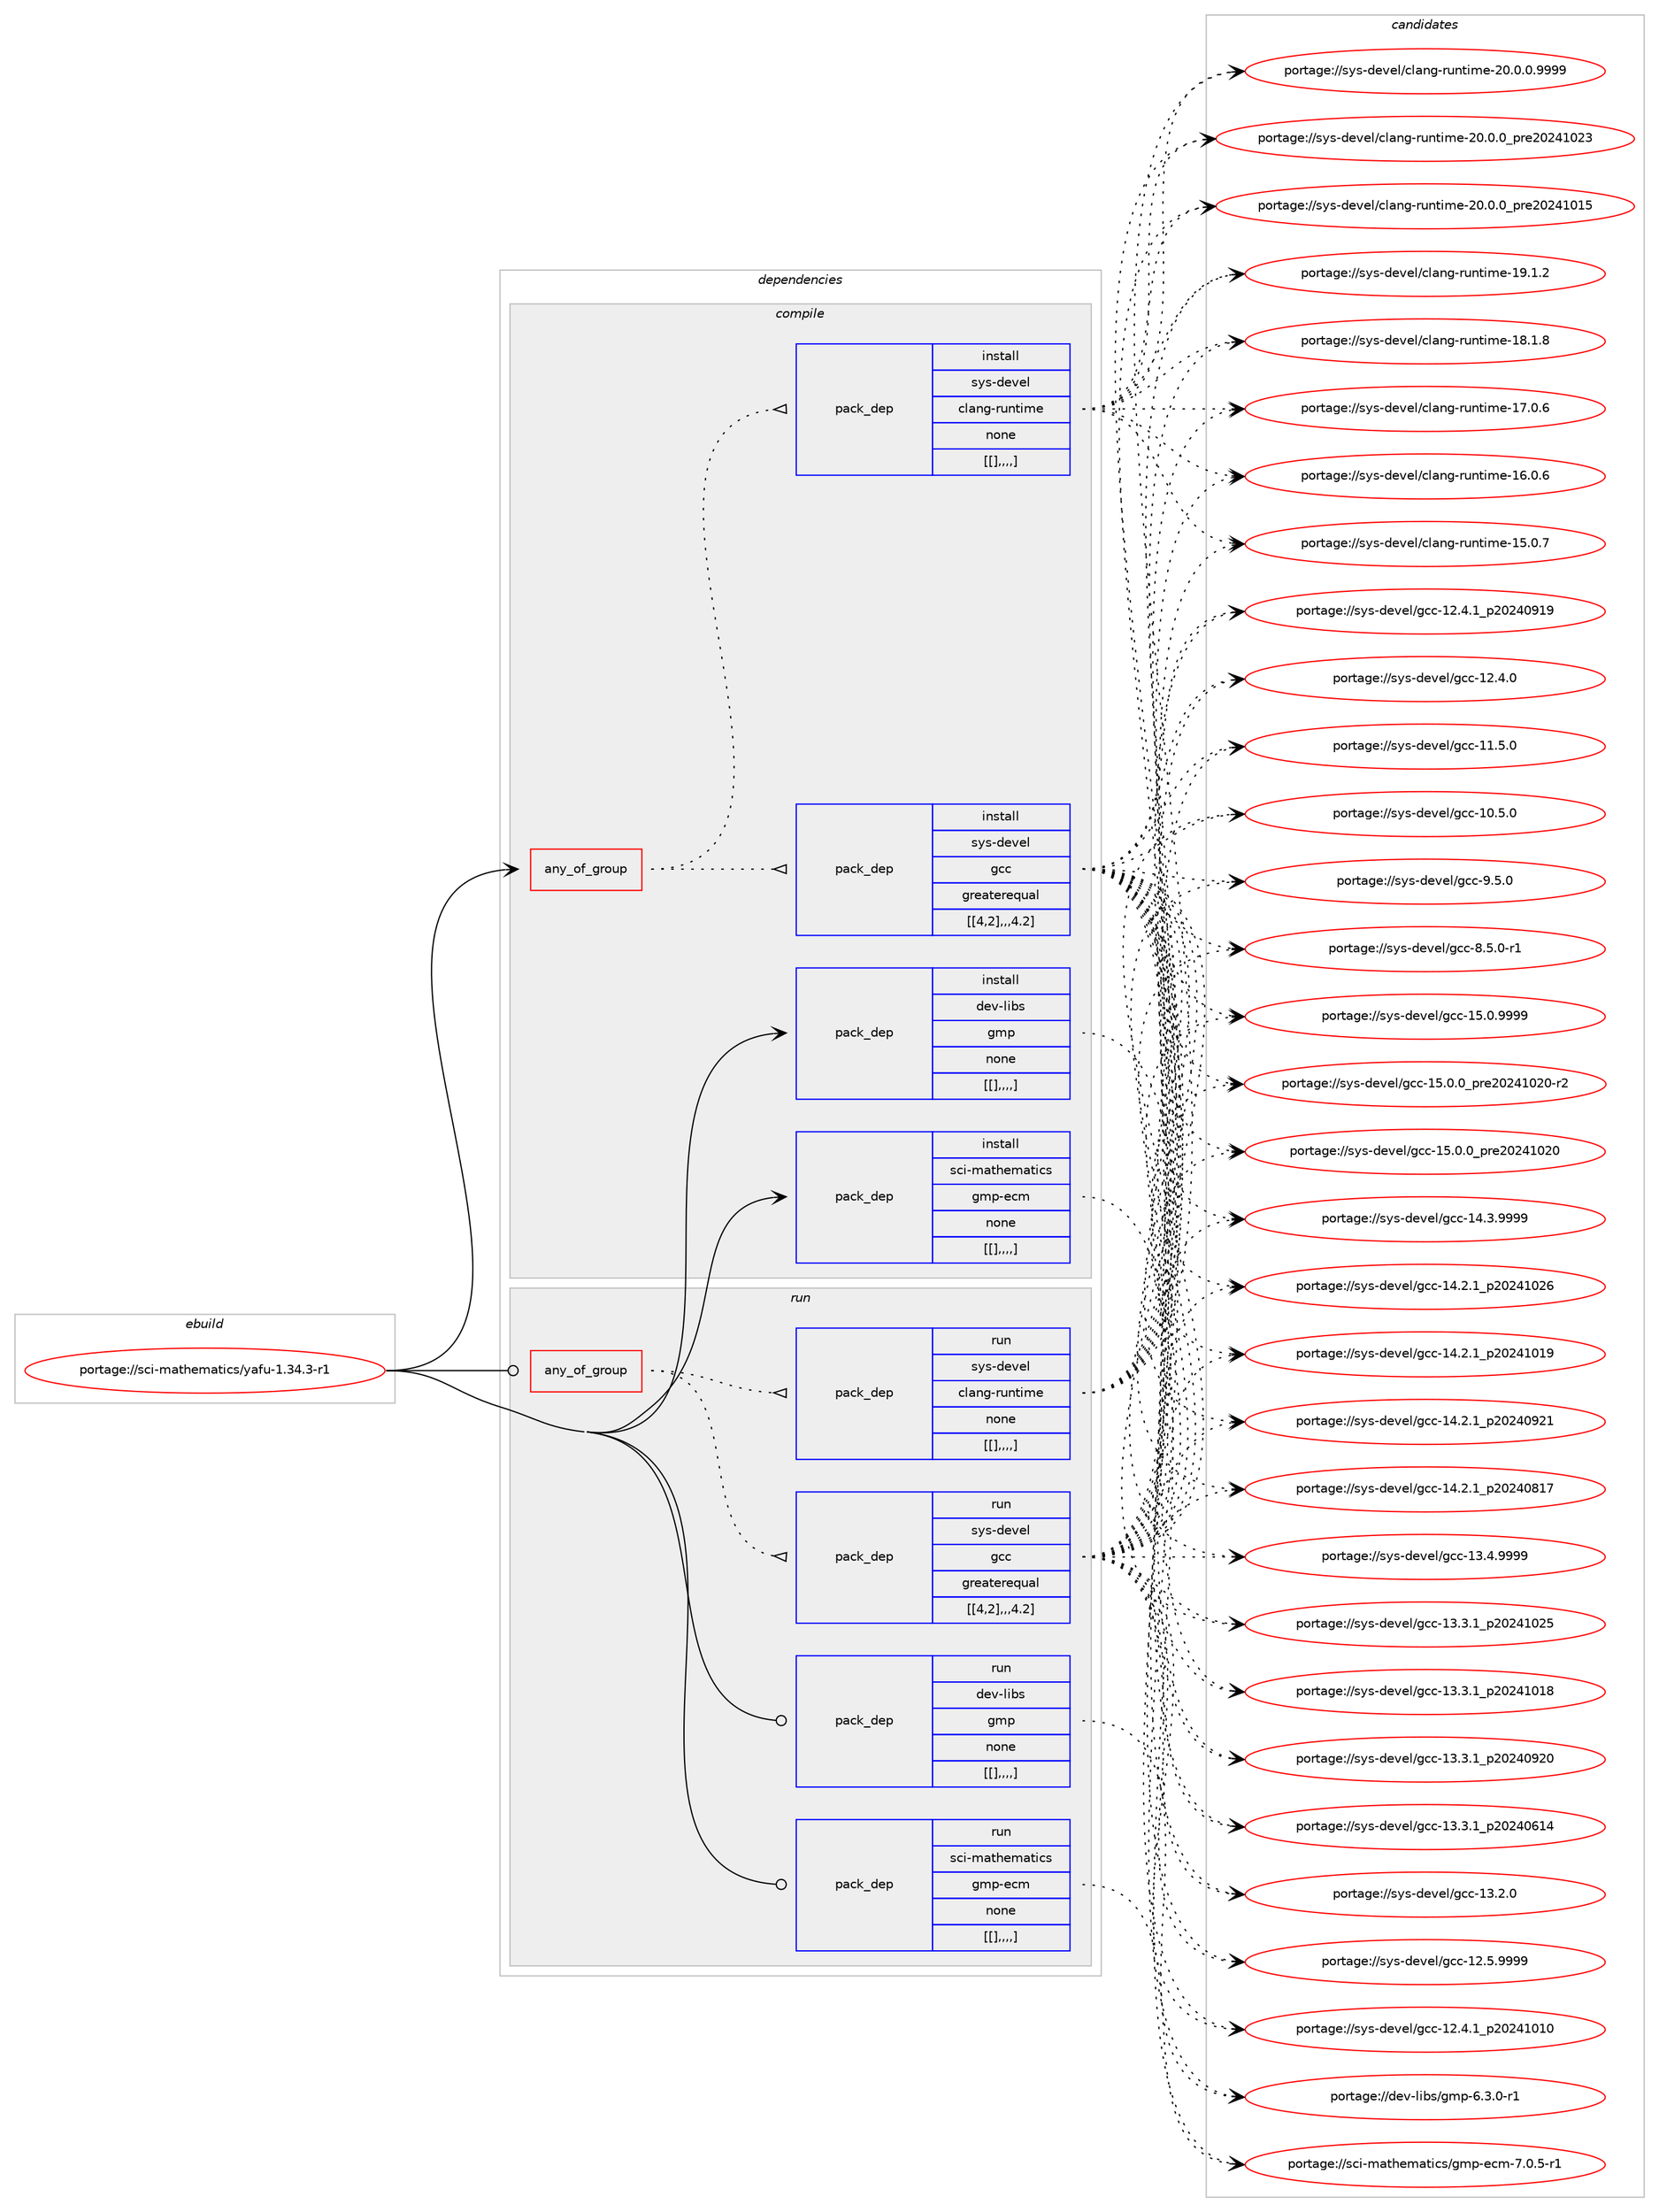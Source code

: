 digraph prolog {

# *************
# Graph options
# *************

newrank=true;
concentrate=true;
compound=true;
graph [rankdir=LR,fontname=Helvetica,fontsize=10,ranksep=1.5];#, ranksep=2.5, nodesep=0.2];
edge  [arrowhead=vee];
node  [fontname=Helvetica,fontsize=10];

# **********
# The ebuild
# **********

subgraph cluster_leftcol {
color=gray;
label=<<i>ebuild</i>>;
id [label="portage://sci-mathematics/yafu-1.34.3-r1", color=red, width=4, href="../sci-mathematics/yafu-1.34.3-r1.svg"];
}

# ****************
# The dependencies
# ****************

subgraph cluster_midcol {
color=gray;
label=<<i>dependencies</i>>;
subgraph cluster_compile {
fillcolor="#eeeeee";
style=filled;
label=<<i>compile</i>>;
subgraph any2972 {
dependency432210 [label=<<TABLE BORDER="0" CELLBORDER="1" CELLSPACING="0" CELLPADDING="4"><TR><TD CELLPADDING="10">any_of_group</TD></TR></TABLE>>, shape=none, color=red];subgraph pack314060 {
dependency432214 [label=<<TABLE BORDER="0" CELLBORDER="1" CELLSPACING="0" CELLPADDING="4" WIDTH="220"><TR><TD ROWSPAN="6" CELLPADDING="30">pack_dep</TD></TR><TR><TD WIDTH="110">install</TD></TR><TR><TD>sys-devel</TD></TR><TR><TD>gcc</TD></TR><TR><TD>greaterequal</TD></TR><TR><TD>[[4,2],,,4.2]</TD></TR></TABLE>>, shape=none, color=blue];
}
dependency432210:e -> dependency432214:w [weight=20,style="dotted",arrowhead="oinv"];
subgraph pack314095 {
dependency432255 [label=<<TABLE BORDER="0" CELLBORDER="1" CELLSPACING="0" CELLPADDING="4" WIDTH="220"><TR><TD ROWSPAN="6" CELLPADDING="30">pack_dep</TD></TR><TR><TD WIDTH="110">install</TD></TR><TR><TD>sys-devel</TD></TR><TR><TD>clang-runtime</TD></TR><TR><TD>none</TD></TR><TR><TD>[[],,,,]</TD></TR></TABLE>>, shape=none, color=blue];
}
dependency432210:e -> dependency432255:w [weight=20,style="dotted",arrowhead="oinv"];
}
id:e -> dependency432210:w [weight=20,style="solid",arrowhead="vee"];
subgraph pack314126 {
dependency432303 [label=<<TABLE BORDER="0" CELLBORDER="1" CELLSPACING="0" CELLPADDING="4" WIDTH="220"><TR><TD ROWSPAN="6" CELLPADDING="30">pack_dep</TD></TR><TR><TD WIDTH="110">install</TD></TR><TR><TD>dev-libs</TD></TR><TR><TD>gmp</TD></TR><TR><TD>none</TD></TR><TR><TD>[[],,,,]</TD></TR></TABLE>>, shape=none, color=blue];
}
id:e -> dependency432303:w [weight=20,style="solid",arrowhead="vee"];
subgraph pack314130 {
dependency432343 [label=<<TABLE BORDER="0" CELLBORDER="1" CELLSPACING="0" CELLPADDING="4" WIDTH="220"><TR><TD ROWSPAN="6" CELLPADDING="30">pack_dep</TD></TR><TR><TD WIDTH="110">install</TD></TR><TR><TD>sci-mathematics</TD></TR><TR><TD>gmp-ecm</TD></TR><TR><TD>none</TD></TR><TR><TD>[[],,,,]</TD></TR></TABLE>>, shape=none, color=blue];
}
id:e -> dependency432343:w [weight=20,style="solid",arrowhead="vee"];
}
subgraph cluster_compileandrun {
fillcolor="#eeeeee";
style=filled;
label=<<i>compile and run</i>>;
}
subgraph cluster_run {
fillcolor="#eeeeee";
style=filled;
label=<<i>run</i>>;
subgraph any2973 {
dependency432451 [label=<<TABLE BORDER="0" CELLBORDER="1" CELLSPACING="0" CELLPADDING="4"><TR><TD CELLPADDING="10">any_of_group</TD></TR></TABLE>>, shape=none, color=red];subgraph pack314245 {
dependency432472 [label=<<TABLE BORDER="0" CELLBORDER="1" CELLSPACING="0" CELLPADDING="4" WIDTH="220"><TR><TD ROWSPAN="6" CELLPADDING="30">pack_dep</TD></TR><TR><TD WIDTH="110">run</TD></TR><TR><TD>sys-devel</TD></TR><TR><TD>gcc</TD></TR><TR><TD>greaterequal</TD></TR><TR><TD>[[4,2],,,4.2]</TD></TR></TABLE>>, shape=none, color=blue];
}
dependency432451:e -> dependency432472:w [weight=20,style="dotted",arrowhead="oinv"];
subgraph pack314249 {
dependency432512 [label=<<TABLE BORDER="0" CELLBORDER="1" CELLSPACING="0" CELLPADDING="4" WIDTH="220"><TR><TD ROWSPAN="6" CELLPADDING="30">pack_dep</TD></TR><TR><TD WIDTH="110">run</TD></TR><TR><TD>sys-devel</TD></TR><TR><TD>clang-runtime</TD></TR><TR><TD>none</TD></TR><TR><TD>[[],,,,]</TD></TR></TABLE>>, shape=none, color=blue];
}
dependency432451:e -> dependency432512:w [weight=20,style="dotted",arrowhead="oinv"];
}
id:e -> dependency432451:w [weight=20,style="solid",arrowhead="odot"];
subgraph pack314273 {
dependency432516 [label=<<TABLE BORDER="0" CELLBORDER="1" CELLSPACING="0" CELLPADDING="4" WIDTH="220"><TR><TD ROWSPAN="6" CELLPADDING="30">pack_dep</TD></TR><TR><TD WIDTH="110">run</TD></TR><TR><TD>dev-libs</TD></TR><TR><TD>gmp</TD></TR><TR><TD>none</TD></TR><TR><TD>[[],,,,]</TD></TR></TABLE>>, shape=none, color=blue];
}
id:e -> dependency432516:w [weight=20,style="solid",arrowhead="odot"];
subgraph pack314295 {
dependency432558 [label=<<TABLE BORDER="0" CELLBORDER="1" CELLSPACING="0" CELLPADDING="4" WIDTH="220"><TR><TD ROWSPAN="6" CELLPADDING="30">pack_dep</TD></TR><TR><TD WIDTH="110">run</TD></TR><TR><TD>sci-mathematics</TD></TR><TR><TD>gmp-ecm</TD></TR><TR><TD>none</TD></TR><TR><TD>[[],,,,]</TD></TR></TABLE>>, shape=none, color=blue];
}
id:e -> dependency432558:w [weight=20,style="solid",arrowhead="odot"];
}
}

# **************
# The candidates
# **************

subgraph cluster_choices {
rank=same;
color=gray;
label=<<i>candidates</i>>;

subgraph choice313061 {
color=black;
nodesep=1;
choice1151211154510010111810110847103999945495346484657575757 [label="portage://sys-devel/gcc-15.0.9999", color=red, width=4,href="../sys-devel/gcc-15.0.9999.svg"];
choice11512111545100101118101108471039999454953464846489511211410150485052494850484511450 [label="portage://sys-devel/gcc-15.0.0_pre20241020-r2", color=red, width=4,href="../sys-devel/gcc-15.0.0_pre20241020-r2.svg"];
choice1151211154510010111810110847103999945495346484648951121141015048505249485048 [label="portage://sys-devel/gcc-15.0.0_pre20241020", color=red, width=4,href="../sys-devel/gcc-15.0.0_pre20241020.svg"];
choice1151211154510010111810110847103999945495246514657575757 [label="portage://sys-devel/gcc-14.3.9999", color=red, width=4,href="../sys-devel/gcc-14.3.9999.svg"];
choice1151211154510010111810110847103999945495246504649951125048505249485054 [label="portage://sys-devel/gcc-14.2.1_p20241026", color=red, width=4,href="../sys-devel/gcc-14.2.1_p20241026.svg"];
choice1151211154510010111810110847103999945495246504649951125048505249484957 [label="portage://sys-devel/gcc-14.2.1_p20241019", color=red, width=4,href="../sys-devel/gcc-14.2.1_p20241019.svg"];
choice1151211154510010111810110847103999945495246504649951125048505248575049 [label="portage://sys-devel/gcc-14.2.1_p20240921", color=red, width=4,href="../sys-devel/gcc-14.2.1_p20240921.svg"];
choice1151211154510010111810110847103999945495246504649951125048505248564955 [label="portage://sys-devel/gcc-14.2.1_p20240817", color=red, width=4,href="../sys-devel/gcc-14.2.1_p20240817.svg"];
choice1151211154510010111810110847103999945495146524657575757 [label="portage://sys-devel/gcc-13.4.9999", color=red, width=4,href="../sys-devel/gcc-13.4.9999.svg"];
choice1151211154510010111810110847103999945495146514649951125048505249485053 [label="portage://sys-devel/gcc-13.3.1_p20241025", color=red, width=4,href="../sys-devel/gcc-13.3.1_p20241025.svg"];
choice1151211154510010111810110847103999945495146514649951125048505249484956 [label="portage://sys-devel/gcc-13.3.1_p20241018", color=red, width=4,href="../sys-devel/gcc-13.3.1_p20241018.svg"];
choice1151211154510010111810110847103999945495146514649951125048505248575048 [label="portage://sys-devel/gcc-13.3.1_p20240920", color=red, width=4,href="../sys-devel/gcc-13.3.1_p20240920.svg"];
choice1151211154510010111810110847103999945495146514649951125048505248544952 [label="portage://sys-devel/gcc-13.3.1_p20240614", color=red, width=4,href="../sys-devel/gcc-13.3.1_p20240614.svg"];
choice1151211154510010111810110847103999945495146504648 [label="portage://sys-devel/gcc-13.2.0", color=red, width=4,href="../sys-devel/gcc-13.2.0.svg"];
choice1151211154510010111810110847103999945495046534657575757 [label="portage://sys-devel/gcc-12.5.9999", color=red, width=4,href="../sys-devel/gcc-12.5.9999.svg"];
choice1151211154510010111810110847103999945495046524649951125048505249484948 [label="portage://sys-devel/gcc-12.4.1_p20241010", color=red, width=4,href="../sys-devel/gcc-12.4.1_p20241010.svg"];
choice1151211154510010111810110847103999945495046524649951125048505248574957 [label="portage://sys-devel/gcc-12.4.1_p20240919", color=red, width=4,href="../sys-devel/gcc-12.4.1_p20240919.svg"];
choice1151211154510010111810110847103999945495046524648 [label="portage://sys-devel/gcc-12.4.0", color=red, width=4,href="../sys-devel/gcc-12.4.0.svg"];
choice1151211154510010111810110847103999945494946534648 [label="portage://sys-devel/gcc-11.5.0", color=red, width=4,href="../sys-devel/gcc-11.5.0.svg"];
choice1151211154510010111810110847103999945494846534648 [label="portage://sys-devel/gcc-10.5.0", color=red, width=4,href="../sys-devel/gcc-10.5.0.svg"];
choice11512111545100101118101108471039999455746534648 [label="portage://sys-devel/gcc-9.5.0", color=red, width=4,href="../sys-devel/gcc-9.5.0.svg"];
choice115121115451001011181011084710399994556465346484511449 [label="portage://sys-devel/gcc-8.5.0-r1", color=red, width=4,href="../sys-devel/gcc-8.5.0-r1.svg"];
dependency432214:e -> choice1151211154510010111810110847103999945495346484657575757:w [style=dotted,weight="100"];
dependency432214:e -> choice11512111545100101118101108471039999454953464846489511211410150485052494850484511450:w [style=dotted,weight="100"];
dependency432214:e -> choice1151211154510010111810110847103999945495346484648951121141015048505249485048:w [style=dotted,weight="100"];
dependency432214:e -> choice1151211154510010111810110847103999945495246514657575757:w [style=dotted,weight="100"];
dependency432214:e -> choice1151211154510010111810110847103999945495246504649951125048505249485054:w [style=dotted,weight="100"];
dependency432214:e -> choice1151211154510010111810110847103999945495246504649951125048505249484957:w [style=dotted,weight="100"];
dependency432214:e -> choice1151211154510010111810110847103999945495246504649951125048505248575049:w [style=dotted,weight="100"];
dependency432214:e -> choice1151211154510010111810110847103999945495246504649951125048505248564955:w [style=dotted,weight="100"];
dependency432214:e -> choice1151211154510010111810110847103999945495146524657575757:w [style=dotted,weight="100"];
dependency432214:e -> choice1151211154510010111810110847103999945495146514649951125048505249485053:w [style=dotted,weight="100"];
dependency432214:e -> choice1151211154510010111810110847103999945495146514649951125048505249484956:w [style=dotted,weight="100"];
dependency432214:e -> choice1151211154510010111810110847103999945495146514649951125048505248575048:w [style=dotted,weight="100"];
dependency432214:e -> choice1151211154510010111810110847103999945495146514649951125048505248544952:w [style=dotted,weight="100"];
dependency432214:e -> choice1151211154510010111810110847103999945495146504648:w [style=dotted,weight="100"];
dependency432214:e -> choice1151211154510010111810110847103999945495046534657575757:w [style=dotted,weight="100"];
dependency432214:e -> choice1151211154510010111810110847103999945495046524649951125048505249484948:w [style=dotted,weight="100"];
dependency432214:e -> choice1151211154510010111810110847103999945495046524649951125048505248574957:w [style=dotted,weight="100"];
dependency432214:e -> choice1151211154510010111810110847103999945495046524648:w [style=dotted,weight="100"];
dependency432214:e -> choice1151211154510010111810110847103999945494946534648:w [style=dotted,weight="100"];
dependency432214:e -> choice1151211154510010111810110847103999945494846534648:w [style=dotted,weight="100"];
dependency432214:e -> choice11512111545100101118101108471039999455746534648:w [style=dotted,weight="100"];
dependency432214:e -> choice115121115451001011181011084710399994556465346484511449:w [style=dotted,weight="100"];
}
subgraph choice313081 {
color=black;
nodesep=1;
choice1151211154510010111810110847991089711010345114117110116105109101455048464846484657575757 [label="portage://sys-devel/clang-runtime-20.0.0.9999", color=red, width=4,href="../sys-devel/clang-runtime-20.0.0.9999.svg"];
choice115121115451001011181011084799108971101034511411711011610510910145504846484648951121141015048505249485051 [label="portage://sys-devel/clang-runtime-20.0.0_pre20241023", color=red, width=4,href="../sys-devel/clang-runtime-20.0.0_pre20241023.svg"];
choice115121115451001011181011084799108971101034511411711011610510910145504846484648951121141015048505249484953 [label="portage://sys-devel/clang-runtime-20.0.0_pre20241015", color=red, width=4,href="../sys-devel/clang-runtime-20.0.0_pre20241015.svg"];
choice115121115451001011181011084799108971101034511411711011610510910145495746494650 [label="portage://sys-devel/clang-runtime-19.1.2", color=red, width=4,href="../sys-devel/clang-runtime-19.1.2.svg"];
choice115121115451001011181011084799108971101034511411711011610510910145495646494656 [label="portage://sys-devel/clang-runtime-18.1.8", color=red, width=4,href="../sys-devel/clang-runtime-18.1.8.svg"];
choice115121115451001011181011084799108971101034511411711011610510910145495546484654 [label="portage://sys-devel/clang-runtime-17.0.6", color=red, width=4,href="../sys-devel/clang-runtime-17.0.6.svg"];
choice115121115451001011181011084799108971101034511411711011610510910145495446484654 [label="portage://sys-devel/clang-runtime-16.0.6", color=red, width=4,href="../sys-devel/clang-runtime-16.0.6.svg"];
choice115121115451001011181011084799108971101034511411711011610510910145495346484655 [label="portage://sys-devel/clang-runtime-15.0.7", color=red, width=4,href="../sys-devel/clang-runtime-15.0.7.svg"];
dependency432255:e -> choice1151211154510010111810110847991089711010345114117110116105109101455048464846484657575757:w [style=dotted,weight="100"];
dependency432255:e -> choice115121115451001011181011084799108971101034511411711011610510910145504846484648951121141015048505249485051:w [style=dotted,weight="100"];
dependency432255:e -> choice115121115451001011181011084799108971101034511411711011610510910145504846484648951121141015048505249484953:w [style=dotted,weight="100"];
dependency432255:e -> choice115121115451001011181011084799108971101034511411711011610510910145495746494650:w [style=dotted,weight="100"];
dependency432255:e -> choice115121115451001011181011084799108971101034511411711011610510910145495646494656:w [style=dotted,weight="100"];
dependency432255:e -> choice115121115451001011181011084799108971101034511411711011610510910145495546484654:w [style=dotted,weight="100"];
dependency432255:e -> choice115121115451001011181011084799108971101034511411711011610510910145495446484654:w [style=dotted,weight="100"];
dependency432255:e -> choice115121115451001011181011084799108971101034511411711011610510910145495346484655:w [style=dotted,weight="100"];
}
subgraph choice313132 {
color=black;
nodesep=1;
choice1001011184510810598115471031091124554465146484511449 [label="portage://dev-libs/gmp-6.3.0-r1", color=red, width=4,href="../dev-libs/gmp-6.3.0-r1.svg"];
dependency432303:e -> choice1001011184510810598115471031091124554465146484511449:w [style=dotted,weight="100"];
}
subgraph choice313162 {
color=black;
nodesep=1;
choice11599105451099711610410110997116105991154710310911245101991094555464846534511449 [label="portage://sci-mathematics/gmp-ecm-7.0.5-r1", color=red, width=4,href="../sci-mathematics/gmp-ecm-7.0.5-r1.svg"];
dependency432343:e -> choice11599105451099711610410110997116105991154710310911245101991094555464846534511449:w [style=dotted,weight="100"];
}
subgraph choice313180 {
color=black;
nodesep=1;
choice1151211154510010111810110847103999945495346484657575757 [label="portage://sys-devel/gcc-15.0.9999", color=red, width=4,href="../sys-devel/gcc-15.0.9999.svg"];
choice11512111545100101118101108471039999454953464846489511211410150485052494850484511450 [label="portage://sys-devel/gcc-15.0.0_pre20241020-r2", color=red, width=4,href="../sys-devel/gcc-15.0.0_pre20241020-r2.svg"];
choice1151211154510010111810110847103999945495346484648951121141015048505249485048 [label="portage://sys-devel/gcc-15.0.0_pre20241020", color=red, width=4,href="../sys-devel/gcc-15.0.0_pre20241020.svg"];
choice1151211154510010111810110847103999945495246514657575757 [label="portage://sys-devel/gcc-14.3.9999", color=red, width=4,href="../sys-devel/gcc-14.3.9999.svg"];
choice1151211154510010111810110847103999945495246504649951125048505249485054 [label="portage://sys-devel/gcc-14.2.1_p20241026", color=red, width=4,href="../sys-devel/gcc-14.2.1_p20241026.svg"];
choice1151211154510010111810110847103999945495246504649951125048505249484957 [label="portage://sys-devel/gcc-14.2.1_p20241019", color=red, width=4,href="../sys-devel/gcc-14.2.1_p20241019.svg"];
choice1151211154510010111810110847103999945495246504649951125048505248575049 [label="portage://sys-devel/gcc-14.2.1_p20240921", color=red, width=4,href="../sys-devel/gcc-14.2.1_p20240921.svg"];
choice1151211154510010111810110847103999945495246504649951125048505248564955 [label="portage://sys-devel/gcc-14.2.1_p20240817", color=red, width=4,href="../sys-devel/gcc-14.2.1_p20240817.svg"];
choice1151211154510010111810110847103999945495146524657575757 [label="portage://sys-devel/gcc-13.4.9999", color=red, width=4,href="../sys-devel/gcc-13.4.9999.svg"];
choice1151211154510010111810110847103999945495146514649951125048505249485053 [label="portage://sys-devel/gcc-13.3.1_p20241025", color=red, width=4,href="../sys-devel/gcc-13.3.1_p20241025.svg"];
choice1151211154510010111810110847103999945495146514649951125048505249484956 [label="portage://sys-devel/gcc-13.3.1_p20241018", color=red, width=4,href="../sys-devel/gcc-13.3.1_p20241018.svg"];
choice1151211154510010111810110847103999945495146514649951125048505248575048 [label="portage://sys-devel/gcc-13.3.1_p20240920", color=red, width=4,href="../sys-devel/gcc-13.3.1_p20240920.svg"];
choice1151211154510010111810110847103999945495146514649951125048505248544952 [label="portage://sys-devel/gcc-13.3.1_p20240614", color=red, width=4,href="../sys-devel/gcc-13.3.1_p20240614.svg"];
choice1151211154510010111810110847103999945495146504648 [label="portage://sys-devel/gcc-13.2.0", color=red, width=4,href="../sys-devel/gcc-13.2.0.svg"];
choice1151211154510010111810110847103999945495046534657575757 [label="portage://sys-devel/gcc-12.5.9999", color=red, width=4,href="../sys-devel/gcc-12.5.9999.svg"];
choice1151211154510010111810110847103999945495046524649951125048505249484948 [label="portage://sys-devel/gcc-12.4.1_p20241010", color=red, width=4,href="../sys-devel/gcc-12.4.1_p20241010.svg"];
choice1151211154510010111810110847103999945495046524649951125048505248574957 [label="portage://sys-devel/gcc-12.4.1_p20240919", color=red, width=4,href="../sys-devel/gcc-12.4.1_p20240919.svg"];
choice1151211154510010111810110847103999945495046524648 [label="portage://sys-devel/gcc-12.4.0", color=red, width=4,href="../sys-devel/gcc-12.4.0.svg"];
choice1151211154510010111810110847103999945494946534648 [label="portage://sys-devel/gcc-11.5.0", color=red, width=4,href="../sys-devel/gcc-11.5.0.svg"];
choice1151211154510010111810110847103999945494846534648 [label="portage://sys-devel/gcc-10.5.0", color=red, width=4,href="../sys-devel/gcc-10.5.0.svg"];
choice11512111545100101118101108471039999455746534648 [label="portage://sys-devel/gcc-9.5.0", color=red, width=4,href="../sys-devel/gcc-9.5.0.svg"];
choice115121115451001011181011084710399994556465346484511449 [label="portage://sys-devel/gcc-8.5.0-r1", color=red, width=4,href="../sys-devel/gcc-8.5.0-r1.svg"];
dependency432472:e -> choice1151211154510010111810110847103999945495346484657575757:w [style=dotted,weight="100"];
dependency432472:e -> choice11512111545100101118101108471039999454953464846489511211410150485052494850484511450:w [style=dotted,weight="100"];
dependency432472:e -> choice1151211154510010111810110847103999945495346484648951121141015048505249485048:w [style=dotted,weight="100"];
dependency432472:e -> choice1151211154510010111810110847103999945495246514657575757:w [style=dotted,weight="100"];
dependency432472:e -> choice1151211154510010111810110847103999945495246504649951125048505249485054:w [style=dotted,weight="100"];
dependency432472:e -> choice1151211154510010111810110847103999945495246504649951125048505249484957:w [style=dotted,weight="100"];
dependency432472:e -> choice1151211154510010111810110847103999945495246504649951125048505248575049:w [style=dotted,weight="100"];
dependency432472:e -> choice1151211154510010111810110847103999945495246504649951125048505248564955:w [style=dotted,weight="100"];
dependency432472:e -> choice1151211154510010111810110847103999945495146524657575757:w [style=dotted,weight="100"];
dependency432472:e -> choice1151211154510010111810110847103999945495146514649951125048505249485053:w [style=dotted,weight="100"];
dependency432472:e -> choice1151211154510010111810110847103999945495146514649951125048505249484956:w [style=dotted,weight="100"];
dependency432472:e -> choice1151211154510010111810110847103999945495146514649951125048505248575048:w [style=dotted,weight="100"];
dependency432472:e -> choice1151211154510010111810110847103999945495146514649951125048505248544952:w [style=dotted,weight="100"];
dependency432472:e -> choice1151211154510010111810110847103999945495146504648:w [style=dotted,weight="100"];
dependency432472:e -> choice1151211154510010111810110847103999945495046534657575757:w [style=dotted,weight="100"];
dependency432472:e -> choice1151211154510010111810110847103999945495046524649951125048505249484948:w [style=dotted,weight="100"];
dependency432472:e -> choice1151211154510010111810110847103999945495046524649951125048505248574957:w [style=dotted,weight="100"];
dependency432472:e -> choice1151211154510010111810110847103999945495046524648:w [style=dotted,weight="100"];
dependency432472:e -> choice1151211154510010111810110847103999945494946534648:w [style=dotted,weight="100"];
dependency432472:e -> choice1151211154510010111810110847103999945494846534648:w [style=dotted,weight="100"];
dependency432472:e -> choice11512111545100101118101108471039999455746534648:w [style=dotted,weight="100"];
dependency432472:e -> choice115121115451001011181011084710399994556465346484511449:w [style=dotted,weight="100"];
}
subgraph choice313221 {
color=black;
nodesep=1;
choice1151211154510010111810110847991089711010345114117110116105109101455048464846484657575757 [label="portage://sys-devel/clang-runtime-20.0.0.9999", color=red, width=4,href="../sys-devel/clang-runtime-20.0.0.9999.svg"];
choice115121115451001011181011084799108971101034511411711011610510910145504846484648951121141015048505249485051 [label="portage://sys-devel/clang-runtime-20.0.0_pre20241023", color=red, width=4,href="../sys-devel/clang-runtime-20.0.0_pre20241023.svg"];
choice115121115451001011181011084799108971101034511411711011610510910145504846484648951121141015048505249484953 [label="portage://sys-devel/clang-runtime-20.0.0_pre20241015", color=red, width=4,href="../sys-devel/clang-runtime-20.0.0_pre20241015.svg"];
choice115121115451001011181011084799108971101034511411711011610510910145495746494650 [label="portage://sys-devel/clang-runtime-19.1.2", color=red, width=4,href="../sys-devel/clang-runtime-19.1.2.svg"];
choice115121115451001011181011084799108971101034511411711011610510910145495646494656 [label="portage://sys-devel/clang-runtime-18.1.8", color=red, width=4,href="../sys-devel/clang-runtime-18.1.8.svg"];
choice115121115451001011181011084799108971101034511411711011610510910145495546484654 [label="portage://sys-devel/clang-runtime-17.0.6", color=red, width=4,href="../sys-devel/clang-runtime-17.0.6.svg"];
choice115121115451001011181011084799108971101034511411711011610510910145495446484654 [label="portage://sys-devel/clang-runtime-16.0.6", color=red, width=4,href="../sys-devel/clang-runtime-16.0.6.svg"];
choice115121115451001011181011084799108971101034511411711011610510910145495346484655 [label="portage://sys-devel/clang-runtime-15.0.7", color=red, width=4,href="../sys-devel/clang-runtime-15.0.7.svg"];
dependency432512:e -> choice1151211154510010111810110847991089711010345114117110116105109101455048464846484657575757:w [style=dotted,weight="100"];
dependency432512:e -> choice115121115451001011181011084799108971101034511411711011610510910145504846484648951121141015048505249485051:w [style=dotted,weight="100"];
dependency432512:e -> choice115121115451001011181011084799108971101034511411711011610510910145504846484648951121141015048505249484953:w [style=dotted,weight="100"];
dependency432512:e -> choice115121115451001011181011084799108971101034511411711011610510910145495746494650:w [style=dotted,weight="100"];
dependency432512:e -> choice115121115451001011181011084799108971101034511411711011610510910145495646494656:w [style=dotted,weight="100"];
dependency432512:e -> choice115121115451001011181011084799108971101034511411711011610510910145495546484654:w [style=dotted,weight="100"];
dependency432512:e -> choice115121115451001011181011084799108971101034511411711011610510910145495446484654:w [style=dotted,weight="100"];
dependency432512:e -> choice115121115451001011181011084799108971101034511411711011610510910145495346484655:w [style=dotted,weight="100"];
}
subgraph choice313230 {
color=black;
nodesep=1;
choice1001011184510810598115471031091124554465146484511449 [label="portage://dev-libs/gmp-6.3.0-r1", color=red, width=4,href="../dev-libs/gmp-6.3.0-r1.svg"];
dependency432516:e -> choice1001011184510810598115471031091124554465146484511449:w [style=dotted,weight="100"];
}
subgraph choice313259 {
color=black;
nodesep=1;
choice11599105451099711610410110997116105991154710310911245101991094555464846534511449 [label="portage://sci-mathematics/gmp-ecm-7.0.5-r1", color=red, width=4,href="../sci-mathematics/gmp-ecm-7.0.5-r1.svg"];
dependency432558:e -> choice11599105451099711610410110997116105991154710310911245101991094555464846534511449:w [style=dotted,weight="100"];
}
}

}
